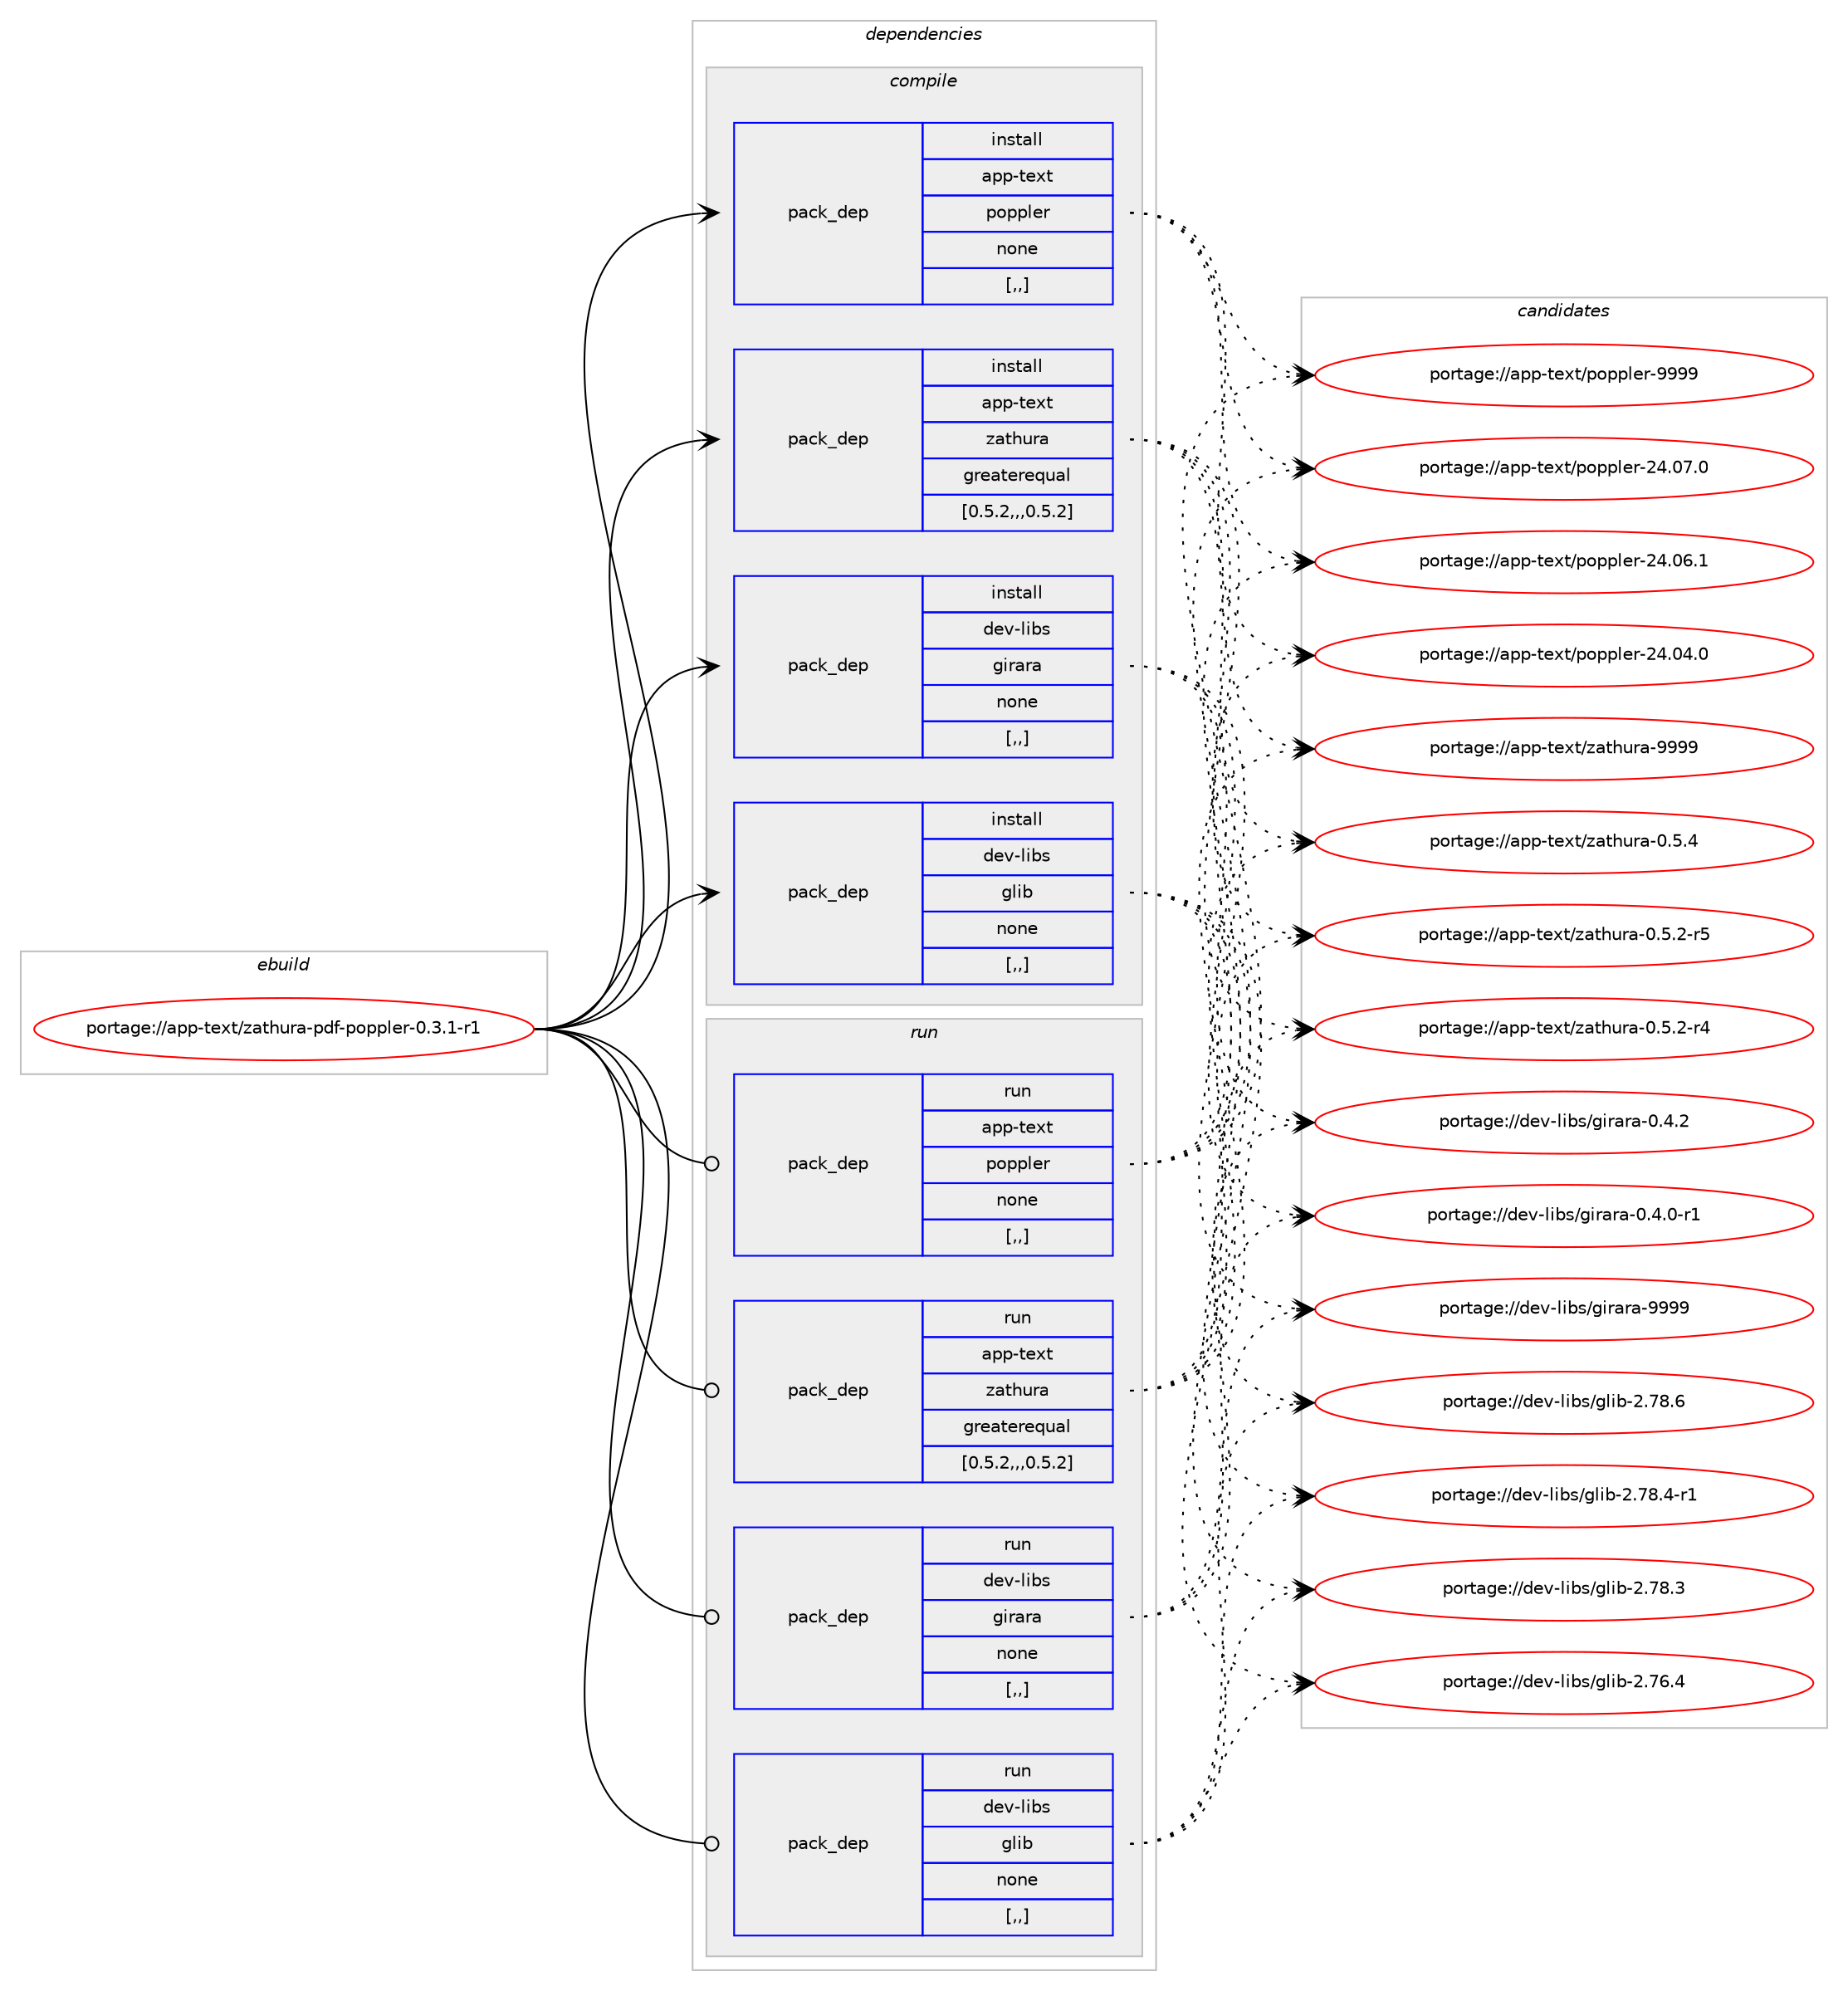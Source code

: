 digraph prolog {

# *************
# Graph options
# *************

newrank=true;
concentrate=true;
compound=true;
graph [rankdir=LR,fontname=Helvetica,fontsize=10,ranksep=1.5];#, ranksep=2.5, nodesep=0.2];
edge  [arrowhead=vee];
node  [fontname=Helvetica,fontsize=10];

# **********
# The ebuild
# **********

subgraph cluster_leftcol {
color=gray;
label=<<i>ebuild</i>>;
id [label="portage://app-text/zathura-pdf-poppler-0.3.1-r1", color=red, width=4, href="../app-text/zathura-pdf-poppler-0.3.1-r1.svg"];
}

# ****************
# The dependencies
# ****************

subgraph cluster_midcol {
color=gray;
label=<<i>dependencies</i>>;
subgraph cluster_compile {
fillcolor="#eeeeee";
style=filled;
label=<<i>compile</i>>;
subgraph pack44476 {
dependency61434 [label=<<TABLE BORDER="0" CELLBORDER="1" CELLSPACING="0" CELLPADDING="4" WIDTH="220"><TR><TD ROWSPAN="6" CELLPADDING="30">pack_dep</TD></TR><TR><TD WIDTH="110">install</TD></TR><TR><TD>app-text</TD></TR><TR><TD>poppler</TD></TR><TR><TD>none</TD></TR><TR><TD>[,,]</TD></TR></TABLE>>, shape=none, color=blue];
}
id:e -> dependency61434:w [weight=20,style="solid",arrowhead="vee"];
subgraph pack44477 {
dependency61435 [label=<<TABLE BORDER="0" CELLBORDER="1" CELLSPACING="0" CELLPADDING="4" WIDTH="220"><TR><TD ROWSPAN="6" CELLPADDING="30">pack_dep</TD></TR><TR><TD WIDTH="110">install</TD></TR><TR><TD>app-text</TD></TR><TR><TD>zathura</TD></TR><TR><TD>greaterequal</TD></TR><TR><TD>[0.5.2,,,0.5.2]</TD></TR></TABLE>>, shape=none, color=blue];
}
id:e -> dependency61435:w [weight=20,style="solid",arrowhead="vee"];
subgraph pack44478 {
dependency61436 [label=<<TABLE BORDER="0" CELLBORDER="1" CELLSPACING="0" CELLPADDING="4" WIDTH="220"><TR><TD ROWSPAN="6" CELLPADDING="30">pack_dep</TD></TR><TR><TD WIDTH="110">install</TD></TR><TR><TD>dev-libs</TD></TR><TR><TD>girara</TD></TR><TR><TD>none</TD></TR><TR><TD>[,,]</TD></TR></TABLE>>, shape=none, color=blue];
}
id:e -> dependency61436:w [weight=20,style="solid",arrowhead="vee"];
subgraph pack44479 {
dependency61437 [label=<<TABLE BORDER="0" CELLBORDER="1" CELLSPACING="0" CELLPADDING="4" WIDTH="220"><TR><TD ROWSPAN="6" CELLPADDING="30">pack_dep</TD></TR><TR><TD WIDTH="110">install</TD></TR><TR><TD>dev-libs</TD></TR><TR><TD>glib</TD></TR><TR><TD>none</TD></TR><TR><TD>[,,]</TD></TR></TABLE>>, shape=none, color=blue];
}
id:e -> dependency61437:w [weight=20,style="solid",arrowhead="vee"];
}
subgraph cluster_compileandrun {
fillcolor="#eeeeee";
style=filled;
label=<<i>compile and run</i>>;
}
subgraph cluster_run {
fillcolor="#eeeeee";
style=filled;
label=<<i>run</i>>;
subgraph pack44480 {
dependency61438 [label=<<TABLE BORDER="0" CELLBORDER="1" CELLSPACING="0" CELLPADDING="4" WIDTH="220"><TR><TD ROWSPAN="6" CELLPADDING="30">pack_dep</TD></TR><TR><TD WIDTH="110">run</TD></TR><TR><TD>app-text</TD></TR><TR><TD>poppler</TD></TR><TR><TD>none</TD></TR><TR><TD>[,,]</TD></TR></TABLE>>, shape=none, color=blue];
}
id:e -> dependency61438:w [weight=20,style="solid",arrowhead="odot"];
subgraph pack44481 {
dependency61439 [label=<<TABLE BORDER="0" CELLBORDER="1" CELLSPACING="0" CELLPADDING="4" WIDTH="220"><TR><TD ROWSPAN="6" CELLPADDING="30">pack_dep</TD></TR><TR><TD WIDTH="110">run</TD></TR><TR><TD>app-text</TD></TR><TR><TD>zathura</TD></TR><TR><TD>greaterequal</TD></TR><TR><TD>[0.5.2,,,0.5.2]</TD></TR></TABLE>>, shape=none, color=blue];
}
id:e -> dependency61439:w [weight=20,style="solid",arrowhead="odot"];
subgraph pack44482 {
dependency61440 [label=<<TABLE BORDER="0" CELLBORDER="1" CELLSPACING="0" CELLPADDING="4" WIDTH="220"><TR><TD ROWSPAN="6" CELLPADDING="30">pack_dep</TD></TR><TR><TD WIDTH="110">run</TD></TR><TR><TD>dev-libs</TD></TR><TR><TD>girara</TD></TR><TR><TD>none</TD></TR><TR><TD>[,,]</TD></TR></TABLE>>, shape=none, color=blue];
}
id:e -> dependency61440:w [weight=20,style="solid",arrowhead="odot"];
subgraph pack44483 {
dependency61441 [label=<<TABLE BORDER="0" CELLBORDER="1" CELLSPACING="0" CELLPADDING="4" WIDTH="220"><TR><TD ROWSPAN="6" CELLPADDING="30">pack_dep</TD></TR><TR><TD WIDTH="110">run</TD></TR><TR><TD>dev-libs</TD></TR><TR><TD>glib</TD></TR><TR><TD>none</TD></TR><TR><TD>[,,]</TD></TR></TABLE>>, shape=none, color=blue];
}
id:e -> dependency61441:w [weight=20,style="solid",arrowhead="odot"];
}
}

# **************
# The candidates
# **************

subgraph cluster_choices {
rank=same;
color=gray;
label=<<i>candidates</i>>;

subgraph choice44476 {
color=black;
nodesep=1;
choice9711211245116101120116471121111121121081011144557575757 [label="portage://app-text/poppler-9999", color=red, width=4,href="../app-text/poppler-9999.svg"];
choice9711211245116101120116471121111121121081011144550524648554648 [label="portage://app-text/poppler-24.07.0", color=red, width=4,href="../app-text/poppler-24.07.0.svg"];
choice9711211245116101120116471121111121121081011144550524648544649 [label="portage://app-text/poppler-24.06.1", color=red, width=4,href="../app-text/poppler-24.06.1.svg"];
choice9711211245116101120116471121111121121081011144550524648524648 [label="portage://app-text/poppler-24.04.0", color=red, width=4,href="../app-text/poppler-24.04.0.svg"];
dependency61434:e -> choice9711211245116101120116471121111121121081011144557575757:w [style=dotted,weight="100"];
dependency61434:e -> choice9711211245116101120116471121111121121081011144550524648554648:w [style=dotted,weight="100"];
dependency61434:e -> choice9711211245116101120116471121111121121081011144550524648544649:w [style=dotted,weight="100"];
dependency61434:e -> choice9711211245116101120116471121111121121081011144550524648524648:w [style=dotted,weight="100"];
}
subgraph choice44477 {
color=black;
nodesep=1;
choice97112112451161011201164712297116104117114974557575757 [label="portage://app-text/zathura-9999", color=red, width=4,href="../app-text/zathura-9999.svg"];
choice9711211245116101120116471229711610411711497454846534652 [label="portage://app-text/zathura-0.5.4", color=red, width=4,href="../app-text/zathura-0.5.4.svg"];
choice97112112451161011201164712297116104117114974548465346504511453 [label="portage://app-text/zathura-0.5.2-r5", color=red, width=4,href="../app-text/zathura-0.5.2-r5.svg"];
choice97112112451161011201164712297116104117114974548465346504511452 [label="portage://app-text/zathura-0.5.2-r4", color=red, width=4,href="../app-text/zathura-0.5.2-r4.svg"];
dependency61435:e -> choice97112112451161011201164712297116104117114974557575757:w [style=dotted,weight="100"];
dependency61435:e -> choice9711211245116101120116471229711610411711497454846534652:w [style=dotted,weight="100"];
dependency61435:e -> choice97112112451161011201164712297116104117114974548465346504511453:w [style=dotted,weight="100"];
dependency61435:e -> choice97112112451161011201164712297116104117114974548465346504511452:w [style=dotted,weight="100"];
}
subgraph choice44478 {
color=black;
nodesep=1;
choice10010111845108105981154710310511497114974557575757 [label="portage://dev-libs/girara-9999", color=red, width=4,href="../dev-libs/girara-9999.svg"];
choice1001011184510810598115471031051149711497454846524650 [label="portage://dev-libs/girara-0.4.2", color=red, width=4,href="../dev-libs/girara-0.4.2.svg"];
choice10010111845108105981154710310511497114974548465246484511449 [label="portage://dev-libs/girara-0.4.0-r1", color=red, width=4,href="../dev-libs/girara-0.4.0-r1.svg"];
dependency61436:e -> choice10010111845108105981154710310511497114974557575757:w [style=dotted,weight="100"];
dependency61436:e -> choice1001011184510810598115471031051149711497454846524650:w [style=dotted,weight="100"];
dependency61436:e -> choice10010111845108105981154710310511497114974548465246484511449:w [style=dotted,weight="100"];
}
subgraph choice44479 {
color=black;
nodesep=1;
choice1001011184510810598115471031081059845504655564654 [label="portage://dev-libs/glib-2.78.6", color=red, width=4,href="../dev-libs/glib-2.78.6.svg"];
choice10010111845108105981154710310810598455046555646524511449 [label="portage://dev-libs/glib-2.78.4-r1", color=red, width=4,href="../dev-libs/glib-2.78.4-r1.svg"];
choice1001011184510810598115471031081059845504655564651 [label="portage://dev-libs/glib-2.78.3", color=red, width=4,href="../dev-libs/glib-2.78.3.svg"];
choice1001011184510810598115471031081059845504655544652 [label="portage://dev-libs/glib-2.76.4", color=red, width=4,href="../dev-libs/glib-2.76.4.svg"];
dependency61437:e -> choice1001011184510810598115471031081059845504655564654:w [style=dotted,weight="100"];
dependency61437:e -> choice10010111845108105981154710310810598455046555646524511449:w [style=dotted,weight="100"];
dependency61437:e -> choice1001011184510810598115471031081059845504655564651:w [style=dotted,weight="100"];
dependency61437:e -> choice1001011184510810598115471031081059845504655544652:w [style=dotted,weight="100"];
}
subgraph choice44480 {
color=black;
nodesep=1;
choice9711211245116101120116471121111121121081011144557575757 [label="portage://app-text/poppler-9999", color=red, width=4,href="../app-text/poppler-9999.svg"];
choice9711211245116101120116471121111121121081011144550524648554648 [label="portage://app-text/poppler-24.07.0", color=red, width=4,href="../app-text/poppler-24.07.0.svg"];
choice9711211245116101120116471121111121121081011144550524648544649 [label="portage://app-text/poppler-24.06.1", color=red, width=4,href="../app-text/poppler-24.06.1.svg"];
choice9711211245116101120116471121111121121081011144550524648524648 [label="portage://app-text/poppler-24.04.0", color=red, width=4,href="../app-text/poppler-24.04.0.svg"];
dependency61438:e -> choice9711211245116101120116471121111121121081011144557575757:w [style=dotted,weight="100"];
dependency61438:e -> choice9711211245116101120116471121111121121081011144550524648554648:w [style=dotted,weight="100"];
dependency61438:e -> choice9711211245116101120116471121111121121081011144550524648544649:w [style=dotted,weight="100"];
dependency61438:e -> choice9711211245116101120116471121111121121081011144550524648524648:w [style=dotted,weight="100"];
}
subgraph choice44481 {
color=black;
nodesep=1;
choice97112112451161011201164712297116104117114974557575757 [label="portage://app-text/zathura-9999", color=red, width=4,href="../app-text/zathura-9999.svg"];
choice9711211245116101120116471229711610411711497454846534652 [label="portage://app-text/zathura-0.5.4", color=red, width=4,href="../app-text/zathura-0.5.4.svg"];
choice97112112451161011201164712297116104117114974548465346504511453 [label="portage://app-text/zathura-0.5.2-r5", color=red, width=4,href="../app-text/zathura-0.5.2-r5.svg"];
choice97112112451161011201164712297116104117114974548465346504511452 [label="portage://app-text/zathura-0.5.2-r4", color=red, width=4,href="../app-text/zathura-0.5.2-r4.svg"];
dependency61439:e -> choice97112112451161011201164712297116104117114974557575757:w [style=dotted,weight="100"];
dependency61439:e -> choice9711211245116101120116471229711610411711497454846534652:w [style=dotted,weight="100"];
dependency61439:e -> choice97112112451161011201164712297116104117114974548465346504511453:w [style=dotted,weight="100"];
dependency61439:e -> choice97112112451161011201164712297116104117114974548465346504511452:w [style=dotted,weight="100"];
}
subgraph choice44482 {
color=black;
nodesep=1;
choice10010111845108105981154710310511497114974557575757 [label="portage://dev-libs/girara-9999", color=red, width=4,href="../dev-libs/girara-9999.svg"];
choice1001011184510810598115471031051149711497454846524650 [label="portage://dev-libs/girara-0.4.2", color=red, width=4,href="../dev-libs/girara-0.4.2.svg"];
choice10010111845108105981154710310511497114974548465246484511449 [label="portage://dev-libs/girara-0.4.0-r1", color=red, width=4,href="../dev-libs/girara-0.4.0-r1.svg"];
dependency61440:e -> choice10010111845108105981154710310511497114974557575757:w [style=dotted,weight="100"];
dependency61440:e -> choice1001011184510810598115471031051149711497454846524650:w [style=dotted,weight="100"];
dependency61440:e -> choice10010111845108105981154710310511497114974548465246484511449:w [style=dotted,weight="100"];
}
subgraph choice44483 {
color=black;
nodesep=1;
choice1001011184510810598115471031081059845504655564654 [label="portage://dev-libs/glib-2.78.6", color=red, width=4,href="../dev-libs/glib-2.78.6.svg"];
choice10010111845108105981154710310810598455046555646524511449 [label="portage://dev-libs/glib-2.78.4-r1", color=red, width=4,href="../dev-libs/glib-2.78.4-r1.svg"];
choice1001011184510810598115471031081059845504655564651 [label="portage://dev-libs/glib-2.78.3", color=red, width=4,href="../dev-libs/glib-2.78.3.svg"];
choice1001011184510810598115471031081059845504655544652 [label="portage://dev-libs/glib-2.76.4", color=red, width=4,href="../dev-libs/glib-2.76.4.svg"];
dependency61441:e -> choice1001011184510810598115471031081059845504655564654:w [style=dotted,weight="100"];
dependency61441:e -> choice10010111845108105981154710310810598455046555646524511449:w [style=dotted,weight="100"];
dependency61441:e -> choice1001011184510810598115471031081059845504655564651:w [style=dotted,weight="100"];
dependency61441:e -> choice1001011184510810598115471031081059845504655544652:w [style=dotted,weight="100"];
}
}

}
